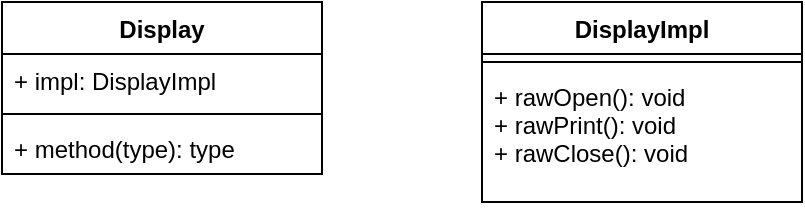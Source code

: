 <mxfile version="12.4.8" type="github">
  <diagram id="8sGvjCzlH8wOuj81qkYd" name="Page-1">
    <mxGraphModel dx="1186" dy="779" grid="1" gridSize="10" guides="1" tooltips="1" connect="1" arrows="1" fold="1" page="1" pageScale="1" pageWidth="850" pageHeight="1100" math="0" shadow="0">
      <root>
        <mxCell id="0"/>
        <mxCell id="1" parent="0"/>
        <mxCell id="Xbq21YRgPoeTKjyNyfoV-1" value="Display" style="swimlane;fontStyle=1;align=center;verticalAlign=top;childLayout=stackLayout;horizontal=1;startSize=26;horizontalStack=0;resizeParent=1;resizeParentMax=0;resizeLast=0;collapsible=1;marginBottom=0;" vertex="1" parent="1">
          <mxGeometry x="40" y="20" width="160" height="86" as="geometry"/>
        </mxCell>
        <mxCell id="Xbq21YRgPoeTKjyNyfoV-2" value="+ impl: DisplayImpl" style="text;strokeColor=none;fillColor=none;align=left;verticalAlign=top;spacingLeft=4;spacingRight=4;overflow=hidden;rotatable=0;points=[[0,0.5],[1,0.5]];portConstraint=eastwest;" vertex="1" parent="Xbq21YRgPoeTKjyNyfoV-1">
          <mxGeometry y="26" width="160" height="26" as="geometry"/>
        </mxCell>
        <mxCell id="Xbq21YRgPoeTKjyNyfoV-3" value="" style="line;strokeWidth=1;fillColor=none;align=left;verticalAlign=middle;spacingTop=-1;spacingLeft=3;spacingRight=3;rotatable=0;labelPosition=right;points=[];portConstraint=eastwest;" vertex="1" parent="Xbq21YRgPoeTKjyNyfoV-1">
          <mxGeometry y="52" width="160" height="8" as="geometry"/>
        </mxCell>
        <mxCell id="Xbq21YRgPoeTKjyNyfoV-4" value="+ method(type): type" style="text;strokeColor=none;fillColor=none;align=left;verticalAlign=top;spacingLeft=4;spacingRight=4;overflow=hidden;rotatable=0;points=[[0,0.5],[1,0.5]];portConstraint=eastwest;" vertex="1" parent="Xbq21YRgPoeTKjyNyfoV-1">
          <mxGeometry y="60" width="160" height="26" as="geometry"/>
        </mxCell>
        <mxCell id="Xbq21YRgPoeTKjyNyfoV-5" value="DisplayImpl&#xa;" style="swimlane;fontStyle=1;align=center;verticalAlign=top;childLayout=stackLayout;horizontal=1;startSize=26;horizontalStack=0;resizeParent=1;resizeParentMax=0;resizeLast=0;collapsible=1;marginBottom=0;" vertex="1" parent="1">
          <mxGeometry x="280" y="20" width="160" height="100" as="geometry"/>
        </mxCell>
        <mxCell id="Xbq21YRgPoeTKjyNyfoV-7" value="" style="line;strokeWidth=1;fillColor=none;align=left;verticalAlign=middle;spacingTop=-1;spacingLeft=3;spacingRight=3;rotatable=0;labelPosition=right;points=[];portConstraint=eastwest;" vertex="1" parent="Xbq21YRgPoeTKjyNyfoV-5">
          <mxGeometry y="26" width="160" height="8" as="geometry"/>
        </mxCell>
        <mxCell id="Xbq21YRgPoeTKjyNyfoV-8" value="+ rawOpen(): void&#xa;+ rawPrint(): void&#xa;+ rawClose(): void" style="text;strokeColor=none;fillColor=none;align=left;verticalAlign=top;spacingLeft=4;spacingRight=4;overflow=hidden;rotatable=0;points=[[0,0.5],[1,0.5]];portConstraint=eastwest;" vertex="1" parent="Xbq21YRgPoeTKjyNyfoV-5">
          <mxGeometry y="34" width="160" height="66" as="geometry"/>
        </mxCell>
      </root>
    </mxGraphModel>
  </diagram>
</mxfile>
